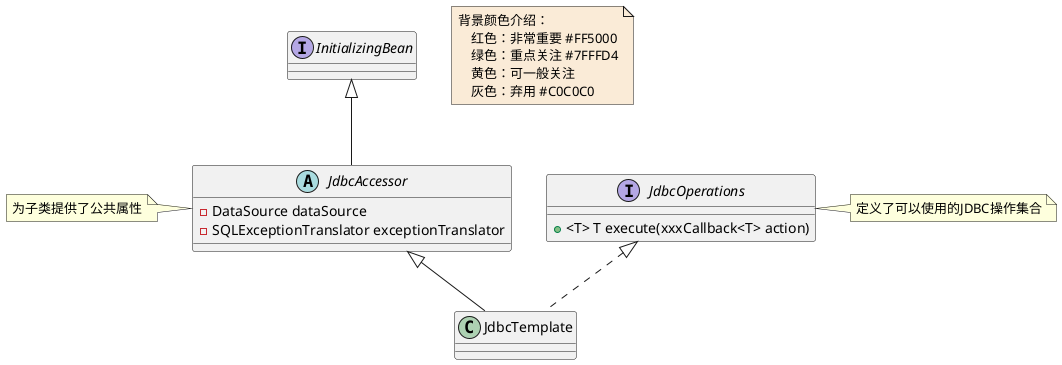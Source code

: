 @startuml

note  as N1 #FAEBD7
    背景颜色介绍：
        红色：非常重要 #FF5000
        绿色：重点关注 #7FFFD4
        黄色：可一般关注
        灰色：弃用 #C0C0C0
end note

class JdbcTemplate
abstract class JdbcAccessor
JdbcAccessor : -DataSource dataSource
JdbcAccessor : -SQLExceptionTranslator exceptionTranslator
note left : 为子类提供了公共属性
interface JdbcOperations
JdbcOperations : +<T> T execute(xxxCallback<T> action)
note right : 定义了可以使用的JDBC操作集合
interface InitializingBean

JdbcAccessor <|-- JdbcTemplate

JdbcOperations <|.. JdbcTemplate

InitializingBean <|-- JdbcAccessor

@enduml